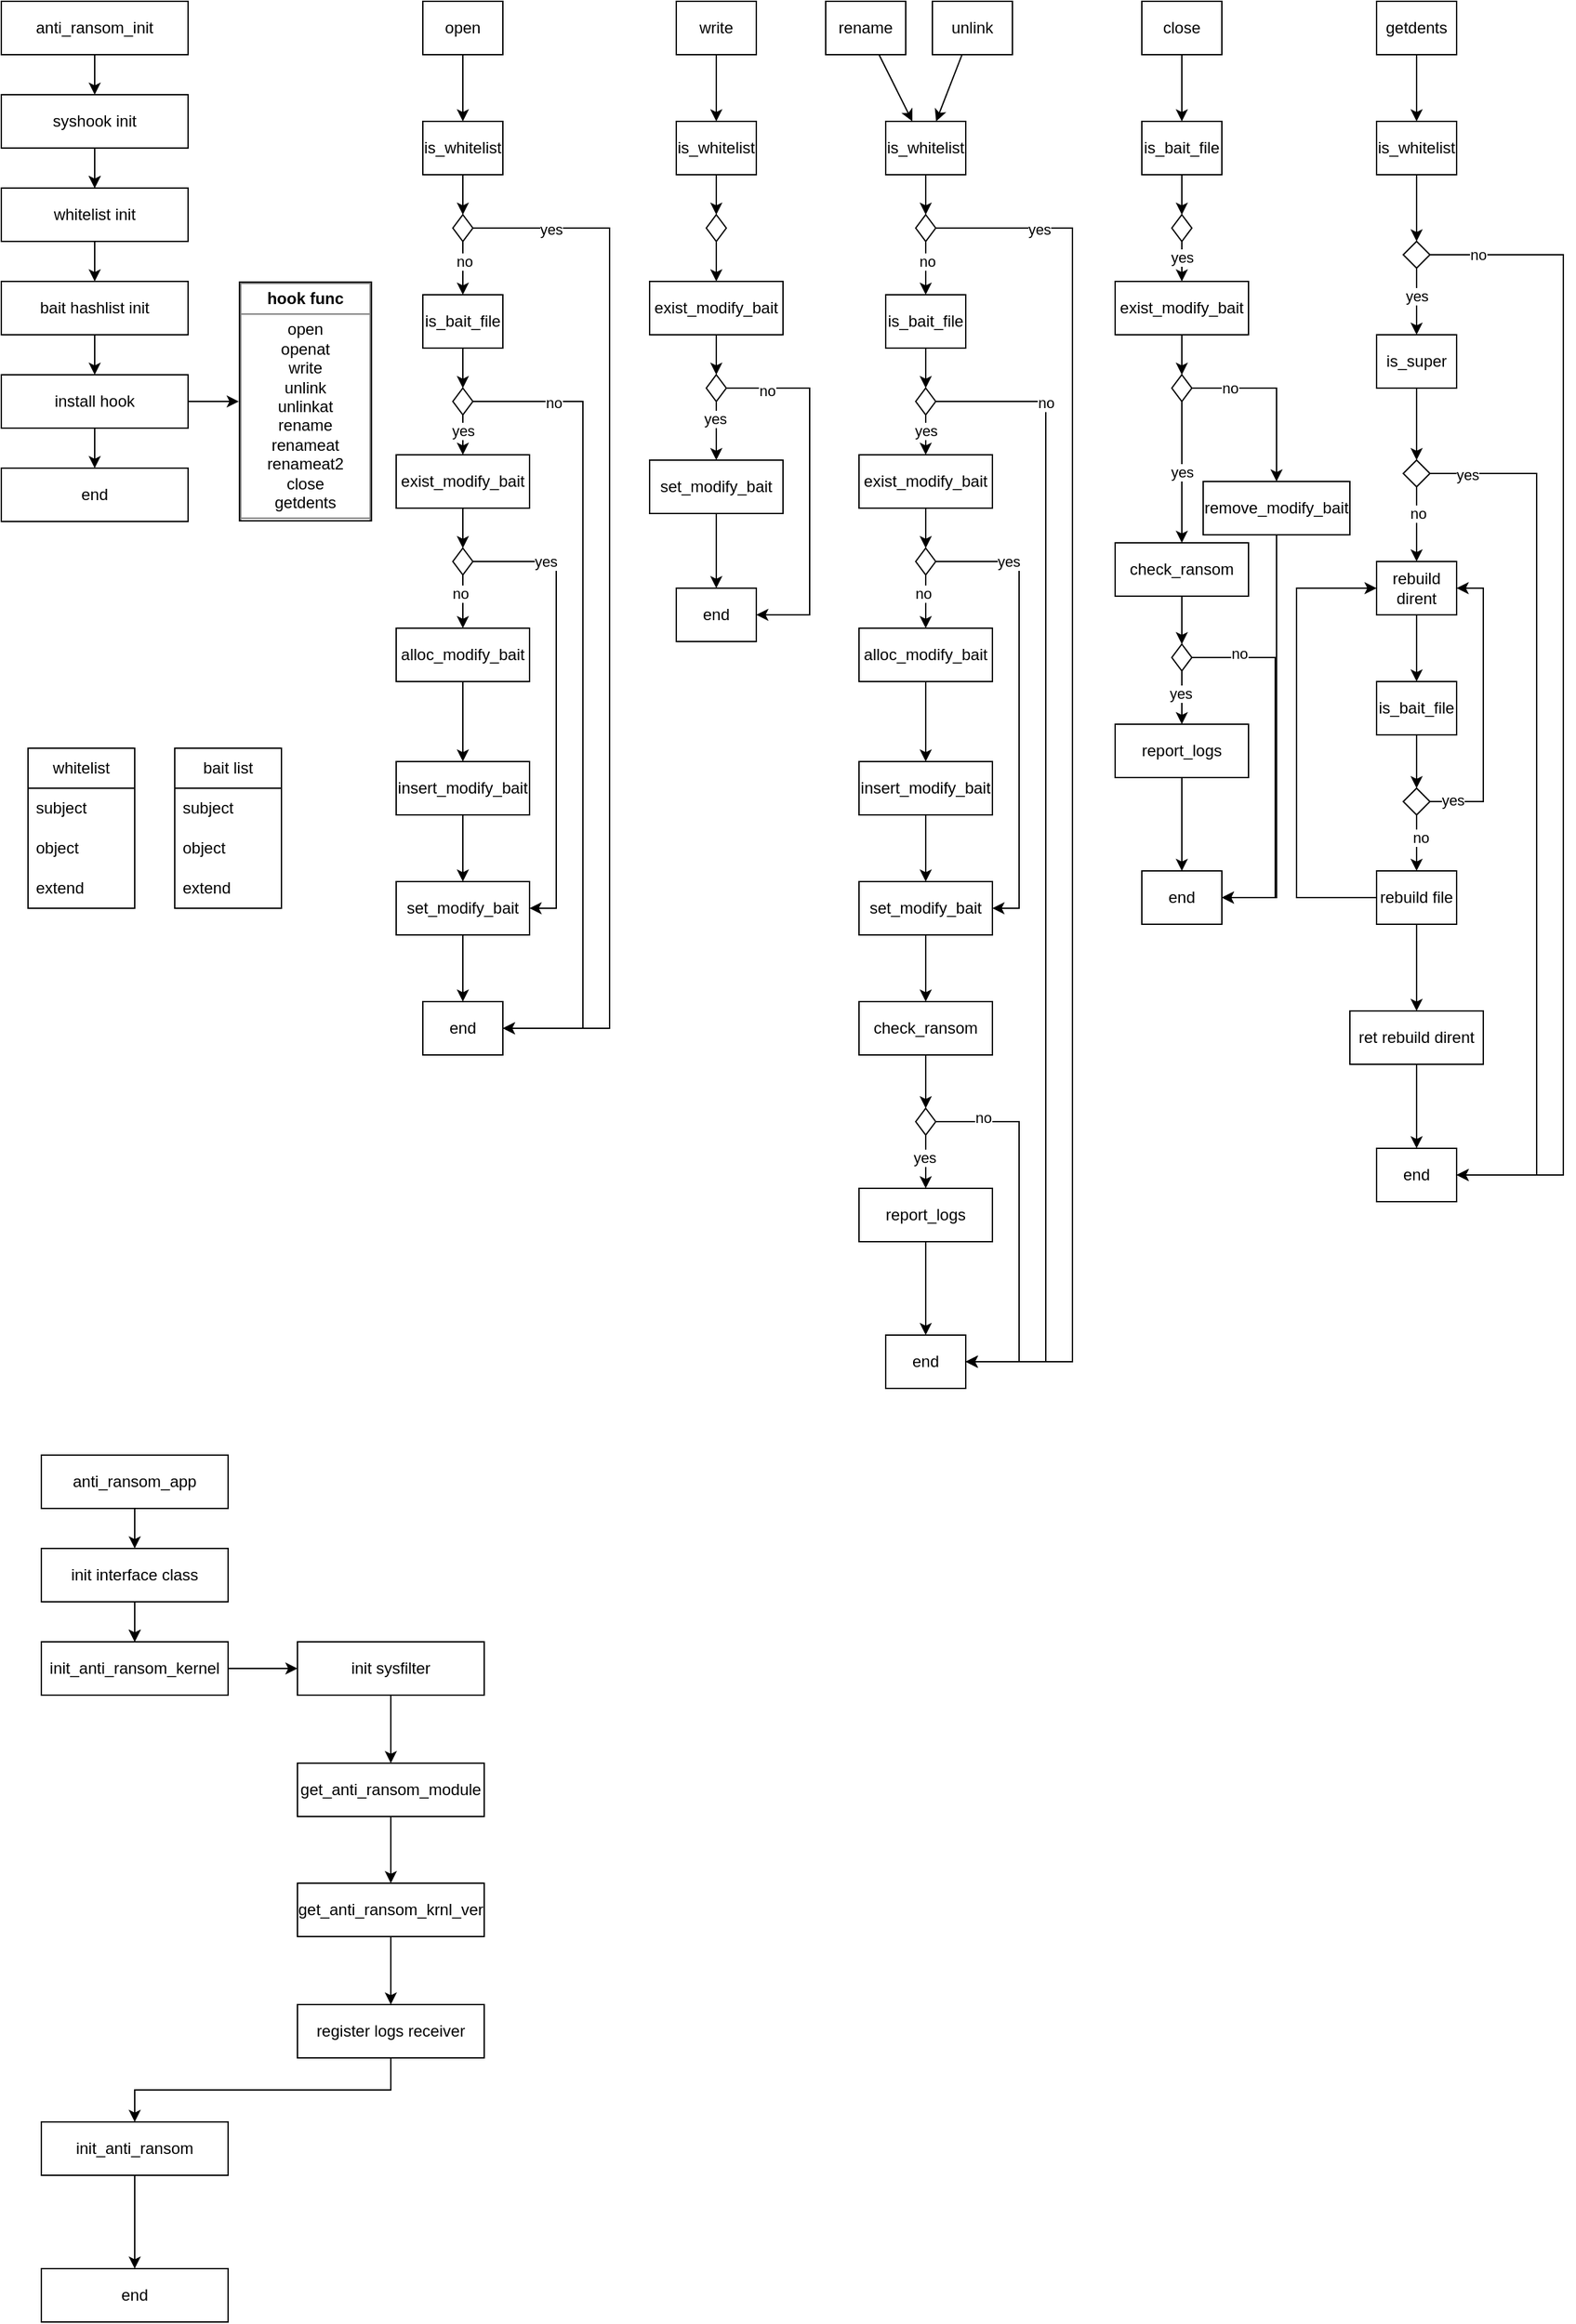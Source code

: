 <mxfile version="23.1.5" type="github">
  <diagram id="prtHgNgQTEPvFCAcTncT" name="Page-1">
    <mxGraphModel dx="640" dy="743" grid="1" gridSize="10" guides="1" tooltips="1" connect="1" arrows="1" fold="1" page="1" pageScale="1" pageWidth="1169" pageHeight="827" background="none" math="0" shadow="0">
      <root>
        <mxCell id="0" />
        <mxCell id="1" parent="0" />
        <mxCell id="Nv_zGMJmzMav14E17f1a-2" value="whitelist" style="swimlane;fontStyle=0;childLayout=stackLayout;horizontal=1;startSize=30;horizontalStack=0;resizeParent=1;resizeParentMax=0;resizeLast=0;collapsible=1;marginBottom=0;whiteSpace=wrap;html=1;" parent="1" vertex="1">
          <mxGeometry x="39" y="590" width="80" height="120" as="geometry" />
        </mxCell>
        <mxCell id="Nv_zGMJmzMav14E17f1a-3" value="subject" style="text;strokeColor=none;fillColor=none;align=left;verticalAlign=middle;spacingLeft=4;spacingRight=4;overflow=hidden;points=[[0,0.5],[1,0.5]];portConstraint=eastwest;rotatable=0;whiteSpace=wrap;html=1;" parent="Nv_zGMJmzMav14E17f1a-2" vertex="1">
          <mxGeometry y="30" width="80" height="30" as="geometry" />
        </mxCell>
        <mxCell id="Nv_zGMJmzMav14E17f1a-4" value="object" style="text;strokeColor=none;fillColor=none;align=left;verticalAlign=middle;spacingLeft=4;spacingRight=4;overflow=hidden;points=[[0,0.5],[1,0.5]];portConstraint=eastwest;rotatable=0;whiteSpace=wrap;html=1;" parent="Nv_zGMJmzMav14E17f1a-2" vertex="1">
          <mxGeometry y="60" width="80" height="30" as="geometry" />
        </mxCell>
        <mxCell id="Nv_zGMJmzMav14E17f1a-5" value="extend" style="text;strokeColor=none;fillColor=none;align=left;verticalAlign=middle;spacingLeft=4;spacingRight=4;overflow=hidden;points=[[0,0.5],[1,0.5]];portConstraint=eastwest;rotatable=0;whiteSpace=wrap;html=1;" parent="Nv_zGMJmzMav14E17f1a-2" vertex="1">
          <mxGeometry y="90" width="80" height="30" as="geometry" />
        </mxCell>
        <mxCell id="Nv_zGMJmzMav14E17f1a-29" value="" style="edgeStyle=orthogonalEdgeStyle;rounded=0;orthogonalLoop=1;jettySize=auto;html=1;" parent="1" source="Nv_zGMJmzMav14E17f1a-17" target="Nv_zGMJmzMav14E17f1a-18" edge="1">
          <mxGeometry relative="1" as="geometry" />
        </mxCell>
        <mxCell id="Nv_zGMJmzMav14E17f1a-6" value="anti_ransom_init" style="rounded=0;whiteSpace=wrap;html=1;" parent="1" vertex="1">
          <mxGeometry x="19" y="30" width="140" height="40" as="geometry" />
        </mxCell>
        <mxCell id="Nv_zGMJmzMav14E17f1a-16" value="" style="edgeStyle=orthogonalEdgeStyle;rounded=0;orthogonalLoop=1;jettySize=auto;html=1;exitX=0.5;exitY=1;exitDx=0;exitDy=0;" parent="1" source="Nv_zGMJmzMav14E17f1a-18" target="Nv_zGMJmzMav14E17f1a-15" edge="1">
          <mxGeometry relative="1" as="geometry">
            <mxPoint x="89" y="230" as="sourcePoint" />
            <mxPoint x="89" y="300" as="targetPoint" />
            <Array as="points" />
          </mxGeometry>
        </mxCell>
        <mxCell id="Nv_zGMJmzMav14E17f1a-25" value="" style="edgeStyle=orthogonalEdgeStyle;rounded=0;orthogonalLoop=1;jettySize=auto;html=1;" parent="1" source="Nv_zGMJmzMav14E17f1a-15" target="Nv_zGMJmzMav14E17f1a-24" edge="1">
          <mxGeometry relative="1" as="geometry" />
        </mxCell>
        <mxCell id="Nv_zGMJmzMav14E17f1a-15" value="bait hashlist init" style="rounded=0;whiteSpace=wrap;html=1;" parent="1" vertex="1">
          <mxGeometry x="19" y="240" width="140" height="40" as="geometry" />
        </mxCell>
        <mxCell id="Nv_zGMJmzMav14E17f1a-27" value="" style="edgeStyle=orthogonalEdgeStyle;rounded=0;orthogonalLoop=1;jettySize=auto;html=1;" parent="1" source="Nv_zGMJmzMav14E17f1a-17" target="Nv_zGMJmzMav14E17f1a-18" edge="1">
          <mxGeometry relative="1" as="geometry" />
        </mxCell>
        <mxCell id="Nv_zGMJmzMav14E17f1a-18" value="whitelist init" style="rounded=0;whiteSpace=wrap;html=1;" parent="1" vertex="1">
          <mxGeometry x="19" y="170" width="140" height="40" as="geometry" />
        </mxCell>
        <mxCell id="Nv_zGMJmzMav14E17f1a-19" value="end" style="rounded=0;whiteSpace=wrap;html=1;" parent="1" vertex="1">
          <mxGeometry x="19" y="380" width="140" height="40" as="geometry" />
        </mxCell>
        <mxCell id="Nv_zGMJmzMav14E17f1a-31" value="" style="edgeStyle=orthogonalEdgeStyle;rounded=0;orthogonalLoop=1;jettySize=auto;html=1;" parent="1" source="Nv_zGMJmzMav14E17f1a-24" target="Nv_zGMJmzMav14E17f1a-19" edge="1">
          <mxGeometry relative="1" as="geometry" />
        </mxCell>
        <mxCell id="Nv_zGMJmzMav14E17f1a-51" value="" style="edgeStyle=orthogonalEdgeStyle;rounded=0;orthogonalLoop=1;jettySize=auto;html=1;" parent="1" source="Nv_zGMJmzMav14E17f1a-24" target="Nv_zGMJmzMav14E17f1a-47" edge="1">
          <mxGeometry relative="1" as="geometry" />
        </mxCell>
        <mxCell id="Nv_zGMJmzMav14E17f1a-24" value="install hook" style="rounded=0;whiteSpace=wrap;html=1;" parent="1" vertex="1">
          <mxGeometry x="19" y="310" width="140" height="40" as="geometry" />
        </mxCell>
        <mxCell id="Nv_zGMJmzMav14E17f1a-30" value="" style="edgeStyle=orthogonalEdgeStyle;rounded=0;orthogonalLoop=1;jettySize=auto;html=1;" parent="1" source="Nv_zGMJmzMav14E17f1a-6" target="Nv_zGMJmzMav14E17f1a-17" edge="1">
          <mxGeometry relative="1" as="geometry">
            <mxPoint x="89" y="70" as="sourcePoint" />
            <mxPoint x="89" y="170" as="targetPoint" />
          </mxGeometry>
        </mxCell>
        <mxCell id="Nv_zGMJmzMav14E17f1a-17" value="syshook init" style="rounded=0;whiteSpace=wrap;html=1;" parent="1" vertex="1">
          <mxGeometry x="19" y="100" width="140" height="40" as="geometry" />
        </mxCell>
        <mxCell id="Nv_zGMJmzMav14E17f1a-47" value="&lt;table border=&quot;1&quot; width=&quot;100%&quot; height=&quot;100%&quot; cellpadding=&quot;4&quot; style=&quot;width:100%;height:100%;border-collapse:collapse;&quot;&gt;&lt;tbody&gt;&lt;tr&gt;&lt;th align=&quot;center&quot;&gt;&lt;b&gt;hook func&lt;/b&gt;&lt;/th&gt;&lt;/tr&gt;&lt;tr&gt;&lt;td align=&quot;center&quot;&gt;open&lt;br&gt;openat&lt;br&gt;write&lt;br&gt;unlink&lt;br&gt;unlinkat&lt;br&gt;rename&lt;br&gt;renameat&lt;br&gt;renameat2&lt;br&gt;close&lt;br&gt;getdents&lt;/td&gt;&lt;/tr&gt;&lt;tr&gt;&lt;td align=&quot;center&quot;&gt;&lt;br&gt;&lt;/td&gt;&lt;/tr&gt;&lt;/tbody&gt;&lt;/table&gt;" style="text;html=1;whiteSpace=wrap;strokeColor=none;fillColor=none;overflow=fill;labelBorderColor=default;" parent="1" vertex="1">
          <mxGeometry x="197" y="240" width="100" height="180" as="geometry" />
        </mxCell>
        <mxCell id="Nv_zGMJmzMav14E17f1a-54" value="bait list" style="swimlane;fontStyle=0;childLayout=stackLayout;horizontal=1;startSize=30;horizontalStack=0;resizeParent=1;resizeParentMax=0;resizeLast=0;collapsible=1;marginBottom=0;whiteSpace=wrap;html=1;" parent="1" vertex="1">
          <mxGeometry x="149" y="590" width="80" height="120" as="geometry" />
        </mxCell>
        <mxCell id="Nv_zGMJmzMav14E17f1a-55" value="subject" style="text;strokeColor=none;fillColor=none;align=left;verticalAlign=middle;spacingLeft=4;spacingRight=4;overflow=hidden;points=[[0,0.5],[1,0.5]];portConstraint=eastwest;rotatable=0;whiteSpace=wrap;html=1;" parent="Nv_zGMJmzMav14E17f1a-54" vertex="1">
          <mxGeometry y="30" width="80" height="30" as="geometry" />
        </mxCell>
        <mxCell id="Nv_zGMJmzMav14E17f1a-56" value="object" style="text;strokeColor=none;fillColor=none;align=left;verticalAlign=middle;spacingLeft=4;spacingRight=4;overflow=hidden;points=[[0,0.5],[1,0.5]];portConstraint=eastwest;rotatable=0;whiteSpace=wrap;html=1;" parent="Nv_zGMJmzMav14E17f1a-54" vertex="1">
          <mxGeometry y="60" width="80" height="30" as="geometry" />
        </mxCell>
        <mxCell id="Nv_zGMJmzMav14E17f1a-57" value="extend" style="text;strokeColor=none;fillColor=none;align=left;verticalAlign=middle;spacingLeft=4;spacingRight=4;overflow=hidden;points=[[0,0.5],[1,0.5]];portConstraint=eastwest;rotatable=0;whiteSpace=wrap;html=1;" parent="Nv_zGMJmzMav14E17f1a-54" vertex="1">
          <mxGeometry y="90" width="80" height="30" as="geometry" />
        </mxCell>
        <mxCell id="cdsVnlFEJzLSIqNLkMDZ-12" value="" style="rounded=0;orthogonalLoop=1;jettySize=auto;html=1;exitX=0.5;exitY=1;exitDx=0;exitDy=0;entryX=0.5;entryY=0;entryDx=0;entryDy=0;" edge="1" parent="1" source="Nv_zGMJmzMav14E17f1a-58" target="cdsVnlFEJzLSIqNLkMDZ-7">
          <mxGeometry relative="1" as="geometry">
            <mxPoint x="235" y="105" as="sourcePoint" />
            <mxPoint x="285" y="175" as="targetPoint" />
          </mxGeometry>
        </mxCell>
        <mxCell id="Nv_zGMJmzMav14E17f1a-58" value="open" style="rounded=0;whiteSpace=wrap;html=1;" parent="1" vertex="1">
          <mxGeometry x="335" y="30" width="60" height="40" as="geometry" />
        </mxCell>
        <mxCell id="cdsVnlFEJzLSIqNLkMDZ-95" value="" style="rounded=0;orthogonalLoop=1;jettySize=auto;html=1;" edge="1" parent="1" source="cdsVnlFEJzLSIqNLkMDZ-1" target="cdsVnlFEJzLSIqNLkMDZ-68">
          <mxGeometry relative="1" as="geometry" />
        </mxCell>
        <mxCell id="cdsVnlFEJzLSIqNLkMDZ-1" value="rename" style="rounded=0;whiteSpace=wrap;html=1;" vertex="1" parent="1">
          <mxGeometry x="637" y="30" width="60" height="40" as="geometry" />
        </mxCell>
        <mxCell id="cdsVnlFEJzLSIqNLkMDZ-96" value="" style="rounded=0;orthogonalLoop=1;jettySize=auto;html=1;" edge="1" parent="1" source="cdsVnlFEJzLSIqNLkMDZ-2" target="cdsVnlFEJzLSIqNLkMDZ-68">
          <mxGeometry relative="1" as="geometry" />
        </mxCell>
        <mxCell id="cdsVnlFEJzLSIqNLkMDZ-2" value="unlink" style="rounded=0;whiteSpace=wrap;html=1;" vertex="1" parent="1">
          <mxGeometry x="717" y="30" width="60" height="40" as="geometry" />
        </mxCell>
        <mxCell id="cdsVnlFEJzLSIqNLkMDZ-45" value="" style="edgeStyle=orthogonalEdgeStyle;rounded=0;orthogonalLoop=1;jettySize=auto;html=1;" edge="1" parent="1" source="cdsVnlFEJzLSIqNLkMDZ-3" target="cdsVnlFEJzLSIqNLkMDZ-44">
          <mxGeometry relative="1" as="geometry" />
        </mxCell>
        <mxCell id="cdsVnlFEJzLSIqNLkMDZ-3" value="write" style="rounded=0;whiteSpace=wrap;html=1;" vertex="1" parent="1">
          <mxGeometry x="525" y="30" width="60" height="40" as="geometry" />
        </mxCell>
        <mxCell id="cdsVnlFEJzLSIqNLkMDZ-139" value="" style="edgeStyle=orthogonalEdgeStyle;rounded=0;orthogonalLoop=1;jettySize=auto;html=1;" edge="1" parent="1" source="cdsVnlFEJzLSIqNLkMDZ-4" target="cdsVnlFEJzLSIqNLkMDZ-110">
          <mxGeometry relative="1" as="geometry" />
        </mxCell>
        <mxCell id="cdsVnlFEJzLSIqNLkMDZ-4" value="close" style="rounded=0;whiteSpace=wrap;html=1;" vertex="1" parent="1">
          <mxGeometry x="874" y="30" width="60" height="40" as="geometry" />
        </mxCell>
        <mxCell id="cdsVnlFEJzLSIqNLkMDZ-146" value="" style="edgeStyle=orthogonalEdgeStyle;rounded=0;orthogonalLoop=1;jettySize=auto;html=1;" edge="1" parent="1" source="cdsVnlFEJzLSIqNLkMDZ-5" target="cdsVnlFEJzLSIqNLkMDZ-145">
          <mxGeometry relative="1" as="geometry" />
        </mxCell>
        <mxCell id="cdsVnlFEJzLSIqNLkMDZ-5" value="getdents" style="rounded=0;whiteSpace=wrap;html=1;" vertex="1" parent="1">
          <mxGeometry x="1050" y="30" width="60" height="40" as="geometry" />
        </mxCell>
        <mxCell id="cdsVnlFEJzLSIqNLkMDZ-13" value="" style="edgeStyle=orthogonalEdgeStyle;rounded=0;orthogonalLoop=1;jettySize=auto;html=1;" edge="1" parent="1" source="cdsVnlFEJzLSIqNLkMDZ-7" target="cdsVnlFEJzLSIqNLkMDZ-8">
          <mxGeometry relative="1" as="geometry" />
        </mxCell>
        <mxCell id="cdsVnlFEJzLSIqNLkMDZ-7" value="is_whitelist" style="rounded=0;whiteSpace=wrap;html=1;" vertex="1" parent="1">
          <mxGeometry x="335" y="120" width="60" height="40" as="geometry" />
        </mxCell>
        <mxCell id="cdsVnlFEJzLSIqNLkMDZ-15" value="" style="edgeStyle=orthogonalEdgeStyle;rounded=0;orthogonalLoop=1;jettySize=auto;html=1;" edge="1" parent="1" source="cdsVnlFEJzLSIqNLkMDZ-8" target="cdsVnlFEJzLSIqNLkMDZ-14">
          <mxGeometry relative="1" as="geometry" />
        </mxCell>
        <mxCell id="cdsVnlFEJzLSIqNLkMDZ-16" value="no" style="edgeLabel;html=1;align=center;verticalAlign=middle;resizable=0;points=[];" vertex="1" connectable="0" parent="cdsVnlFEJzLSIqNLkMDZ-15">
          <mxGeometry x="-0.24" y="1" relative="1" as="geometry">
            <mxPoint as="offset" />
          </mxGeometry>
        </mxCell>
        <mxCell id="cdsVnlFEJzLSIqNLkMDZ-21" value="" style="edgeStyle=orthogonalEdgeStyle;rounded=0;orthogonalLoop=1;jettySize=auto;html=1;entryX=1;entryY=0.5;entryDx=0;entryDy=0;" edge="1" parent="1" target="cdsVnlFEJzLSIqNLkMDZ-19">
          <mxGeometry relative="1" as="geometry">
            <mxPoint x="372.5" y="200" as="sourcePoint" />
            <mxPoint x="392.5" y="610" as="targetPoint" />
            <Array as="points">
              <mxPoint x="475" y="200" />
              <mxPoint x="475" y="800" />
            </Array>
          </mxGeometry>
        </mxCell>
        <mxCell id="cdsVnlFEJzLSIqNLkMDZ-22" value="yes" style="edgeLabel;html=1;align=center;verticalAlign=middle;resizable=0;points=[];" vertex="1" connectable="0" parent="cdsVnlFEJzLSIqNLkMDZ-21">
          <mxGeometry x="-0.853" y="-1" relative="1" as="geometry">
            <mxPoint x="1" as="offset" />
          </mxGeometry>
        </mxCell>
        <mxCell id="cdsVnlFEJzLSIqNLkMDZ-8" value="" style="rhombus;whiteSpace=wrap;html=1;" vertex="1" parent="1">
          <mxGeometry x="357.5" y="190" width="15" height="20" as="geometry" />
        </mxCell>
        <mxCell id="cdsVnlFEJzLSIqNLkMDZ-24" value="" style="edgeStyle=orthogonalEdgeStyle;rounded=0;orthogonalLoop=1;jettySize=auto;html=1;" edge="1" parent="1" source="cdsVnlFEJzLSIqNLkMDZ-14" target="cdsVnlFEJzLSIqNLkMDZ-23">
          <mxGeometry relative="1" as="geometry" />
        </mxCell>
        <mxCell id="cdsVnlFEJzLSIqNLkMDZ-14" value="is_bait_file" style="rounded=0;whiteSpace=wrap;html=1;" vertex="1" parent="1">
          <mxGeometry x="335" y="250" width="60" height="40" as="geometry" />
        </mxCell>
        <mxCell id="cdsVnlFEJzLSIqNLkMDZ-30" value="" style="edgeStyle=orthogonalEdgeStyle;rounded=0;orthogonalLoop=1;jettySize=auto;html=1;" edge="1" parent="1" source="cdsVnlFEJzLSIqNLkMDZ-17" target="cdsVnlFEJzLSIqNLkMDZ-29">
          <mxGeometry relative="1" as="geometry" />
        </mxCell>
        <mxCell id="cdsVnlFEJzLSIqNLkMDZ-17" value="exist_modify_bait" style="rounded=0;whiteSpace=wrap;html=1;" vertex="1" parent="1">
          <mxGeometry x="315" y="370" width="100" height="40" as="geometry" />
        </mxCell>
        <mxCell id="cdsVnlFEJzLSIqNLkMDZ-37" value="" style="edgeStyle=orthogonalEdgeStyle;rounded=0;orthogonalLoop=1;jettySize=auto;html=1;" edge="1" parent="1" source="cdsVnlFEJzLSIqNLkMDZ-18" target="cdsVnlFEJzLSIqNLkMDZ-36">
          <mxGeometry relative="1" as="geometry" />
        </mxCell>
        <mxCell id="cdsVnlFEJzLSIqNLkMDZ-18" value="alloc_modify_bait" style="rounded=0;whiteSpace=wrap;html=1;" vertex="1" parent="1">
          <mxGeometry x="315" y="500" width="100" height="40" as="geometry" />
        </mxCell>
        <mxCell id="cdsVnlFEJzLSIqNLkMDZ-19" value="end" style="rounded=0;whiteSpace=wrap;html=1;" vertex="1" parent="1">
          <mxGeometry x="335" y="780" width="60" height="40" as="geometry" />
        </mxCell>
        <mxCell id="cdsVnlFEJzLSIqNLkMDZ-25" value="" style="edgeStyle=orthogonalEdgeStyle;rounded=0;orthogonalLoop=1;jettySize=auto;html=1;" edge="1" parent="1" source="cdsVnlFEJzLSIqNLkMDZ-23" target="cdsVnlFEJzLSIqNLkMDZ-17">
          <mxGeometry relative="1" as="geometry" />
        </mxCell>
        <mxCell id="cdsVnlFEJzLSIqNLkMDZ-26" value="yes" style="edgeLabel;html=1;align=center;verticalAlign=middle;resizable=0;points=[];" vertex="1" connectable="0" parent="cdsVnlFEJzLSIqNLkMDZ-25">
          <mxGeometry x="0.28" relative="1" as="geometry">
            <mxPoint as="offset" />
          </mxGeometry>
        </mxCell>
        <mxCell id="cdsVnlFEJzLSIqNLkMDZ-27" style="edgeStyle=orthogonalEdgeStyle;rounded=0;orthogonalLoop=1;jettySize=auto;html=1;entryX=1;entryY=0.5;entryDx=0;entryDy=0;" edge="1" parent="1" source="cdsVnlFEJzLSIqNLkMDZ-23" target="cdsVnlFEJzLSIqNLkMDZ-19">
          <mxGeometry relative="1" as="geometry">
            <mxPoint x="455" y="570" as="targetPoint" />
            <Array as="points">
              <mxPoint x="455" y="330" />
              <mxPoint x="455" y="800" />
            </Array>
          </mxGeometry>
        </mxCell>
        <mxCell id="cdsVnlFEJzLSIqNLkMDZ-28" value="no" style="edgeLabel;html=1;align=center;verticalAlign=middle;resizable=0;points=[];" vertex="1" connectable="0" parent="cdsVnlFEJzLSIqNLkMDZ-27">
          <mxGeometry x="-0.808" y="-1" relative="1" as="geometry">
            <mxPoint x="1" as="offset" />
          </mxGeometry>
        </mxCell>
        <mxCell id="cdsVnlFEJzLSIqNLkMDZ-23" value="" style="rhombus;whiteSpace=wrap;html=1;" vertex="1" parent="1">
          <mxGeometry x="357.5" y="320" width="15" height="20" as="geometry" />
        </mxCell>
        <mxCell id="cdsVnlFEJzLSIqNLkMDZ-31" value="" style="edgeStyle=orthogonalEdgeStyle;rounded=0;orthogonalLoop=1;jettySize=auto;html=1;" edge="1" parent="1" source="cdsVnlFEJzLSIqNLkMDZ-29" target="cdsVnlFEJzLSIqNLkMDZ-18">
          <mxGeometry relative="1" as="geometry" />
        </mxCell>
        <mxCell id="cdsVnlFEJzLSIqNLkMDZ-33" value="no" style="edgeLabel;html=1;align=center;verticalAlign=middle;resizable=0;points=[];" vertex="1" connectable="0" parent="cdsVnlFEJzLSIqNLkMDZ-31">
          <mxGeometry x="-0.3" y="-2" relative="1" as="geometry">
            <mxPoint as="offset" />
          </mxGeometry>
        </mxCell>
        <mxCell id="cdsVnlFEJzLSIqNLkMDZ-32" style="edgeStyle=orthogonalEdgeStyle;rounded=0;orthogonalLoop=1;jettySize=auto;html=1;entryX=1;entryY=0.5;entryDx=0;entryDy=0;exitX=1;exitY=0.5;exitDx=0;exitDy=0;" edge="1" parent="1" source="cdsVnlFEJzLSIqNLkMDZ-29" target="cdsVnlFEJzLSIqNLkMDZ-39">
          <mxGeometry relative="1" as="geometry">
            <mxPoint x="435" y="420" as="sourcePoint" />
            <mxPoint x="457.5" y="770" as="targetPoint" />
            <Array as="points">
              <mxPoint x="435" y="450" />
              <mxPoint x="435" y="710" />
            </Array>
          </mxGeometry>
        </mxCell>
        <mxCell id="cdsVnlFEJzLSIqNLkMDZ-35" value="yes" style="edgeLabel;html=1;align=center;verticalAlign=middle;resizable=0;points=[];" vertex="1" connectable="0" parent="cdsVnlFEJzLSIqNLkMDZ-32">
          <mxGeometry x="-0.681" relative="1" as="geometry">
            <mxPoint as="offset" />
          </mxGeometry>
        </mxCell>
        <mxCell id="cdsVnlFEJzLSIqNLkMDZ-29" value="" style="rhombus;whiteSpace=wrap;html=1;" vertex="1" parent="1">
          <mxGeometry x="357.5" y="440" width="15" height="20" as="geometry" />
        </mxCell>
        <mxCell id="cdsVnlFEJzLSIqNLkMDZ-40" value="" style="edgeStyle=orthogonalEdgeStyle;rounded=0;orthogonalLoop=1;jettySize=auto;html=1;" edge="1" parent="1" source="cdsVnlFEJzLSIqNLkMDZ-36" target="cdsVnlFEJzLSIqNLkMDZ-39">
          <mxGeometry relative="1" as="geometry" />
        </mxCell>
        <mxCell id="cdsVnlFEJzLSIqNLkMDZ-36" value="insert_modify_bait" style="rounded=0;whiteSpace=wrap;html=1;" vertex="1" parent="1">
          <mxGeometry x="315" y="600" width="100" height="40" as="geometry" />
        </mxCell>
        <mxCell id="cdsVnlFEJzLSIqNLkMDZ-41" value="" style="edgeStyle=orthogonalEdgeStyle;rounded=0;orthogonalLoop=1;jettySize=auto;html=1;" edge="1" parent="1" source="cdsVnlFEJzLSIqNLkMDZ-39" target="cdsVnlFEJzLSIqNLkMDZ-19">
          <mxGeometry relative="1" as="geometry" />
        </mxCell>
        <mxCell id="cdsVnlFEJzLSIqNLkMDZ-39" value="set_modify_bait" style="rounded=0;whiteSpace=wrap;html=1;" vertex="1" parent="1">
          <mxGeometry x="315" y="690" width="100" height="40" as="geometry" />
        </mxCell>
        <mxCell id="cdsVnlFEJzLSIqNLkMDZ-48" value="" style="edgeStyle=orthogonalEdgeStyle;rounded=0;orthogonalLoop=1;jettySize=auto;html=1;" edge="1" parent="1" source="cdsVnlFEJzLSIqNLkMDZ-44" target="cdsVnlFEJzLSIqNLkMDZ-46">
          <mxGeometry relative="1" as="geometry" />
        </mxCell>
        <mxCell id="cdsVnlFEJzLSIqNLkMDZ-44" value="is_whitelist" style="rounded=0;whiteSpace=wrap;html=1;" vertex="1" parent="1">
          <mxGeometry x="525" y="120" width="60" height="40" as="geometry" />
        </mxCell>
        <mxCell id="cdsVnlFEJzLSIqNLkMDZ-50" value="" style="edgeStyle=orthogonalEdgeStyle;rounded=0;orthogonalLoop=1;jettySize=auto;html=1;" edge="1" parent="1" source="cdsVnlFEJzLSIqNLkMDZ-46" target="cdsVnlFEJzLSIqNLkMDZ-49">
          <mxGeometry relative="1" as="geometry" />
        </mxCell>
        <mxCell id="cdsVnlFEJzLSIqNLkMDZ-46" value="" style="rhombus;whiteSpace=wrap;html=1;" vertex="1" parent="1">
          <mxGeometry x="547.5" y="190" width="15" height="20" as="geometry" />
        </mxCell>
        <mxCell id="cdsVnlFEJzLSIqNLkMDZ-54" value="" style="edgeStyle=orthogonalEdgeStyle;rounded=0;orthogonalLoop=1;jettySize=auto;html=1;" edge="1" parent="1" source="cdsVnlFEJzLSIqNLkMDZ-49" target="cdsVnlFEJzLSIqNLkMDZ-53">
          <mxGeometry relative="1" as="geometry" />
        </mxCell>
        <mxCell id="cdsVnlFEJzLSIqNLkMDZ-49" value="exist_modify_bait" style="rounded=0;whiteSpace=wrap;html=1;" vertex="1" parent="1">
          <mxGeometry x="505" y="240" width="100" height="40" as="geometry" />
        </mxCell>
        <mxCell id="cdsVnlFEJzLSIqNLkMDZ-64" value="" style="edgeStyle=orthogonalEdgeStyle;rounded=0;orthogonalLoop=1;jettySize=auto;html=1;" edge="1" parent="1" source="cdsVnlFEJzLSIqNLkMDZ-51" target="cdsVnlFEJzLSIqNLkMDZ-52">
          <mxGeometry relative="1" as="geometry" />
        </mxCell>
        <mxCell id="cdsVnlFEJzLSIqNLkMDZ-51" value="set_modify_bait" style="rounded=0;whiteSpace=wrap;html=1;" vertex="1" parent="1">
          <mxGeometry x="505" y="374" width="100" height="40" as="geometry" />
        </mxCell>
        <mxCell id="cdsVnlFEJzLSIqNLkMDZ-52" value="end" style="rounded=0;whiteSpace=wrap;html=1;" vertex="1" parent="1">
          <mxGeometry x="525" y="470" width="60" height="40" as="geometry" />
        </mxCell>
        <mxCell id="cdsVnlFEJzLSIqNLkMDZ-60" value="" style="edgeStyle=orthogonalEdgeStyle;rounded=0;orthogonalLoop=1;jettySize=auto;html=1;" edge="1" parent="1" source="cdsVnlFEJzLSIqNLkMDZ-53" target="cdsVnlFEJzLSIqNLkMDZ-51">
          <mxGeometry relative="1" as="geometry" />
        </mxCell>
        <mxCell id="cdsVnlFEJzLSIqNLkMDZ-61" value="yes" style="edgeLabel;html=1;align=center;verticalAlign=middle;resizable=0;points=[];" vertex="1" connectable="0" parent="cdsVnlFEJzLSIqNLkMDZ-60">
          <mxGeometry x="-0.409" y="-1" relative="1" as="geometry">
            <mxPoint as="offset" />
          </mxGeometry>
        </mxCell>
        <mxCell id="cdsVnlFEJzLSIqNLkMDZ-62" style="edgeStyle=orthogonalEdgeStyle;rounded=0;orthogonalLoop=1;jettySize=auto;html=1;entryX=1;entryY=0.5;entryDx=0;entryDy=0;" edge="1" parent="1" source="cdsVnlFEJzLSIqNLkMDZ-53" target="cdsVnlFEJzLSIqNLkMDZ-52">
          <mxGeometry relative="1" as="geometry">
            <Array as="points">
              <mxPoint x="625" y="320" />
              <mxPoint x="625" y="490" />
            </Array>
          </mxGeometry>
        </mxCell>
        <mxCell id="cdsVnlFEJzLSIqNLkMDZ-63" value="no" style="edgeLabel;html=1;align=center;verticalAlign=middle;resizable=0;points=[];" vertex="1" connectable="0" parent="cdsVnlFEJzLSIqNLkMDZ-62">
          <mxGeometry x="-0.776" y="-2" relative="1" as="geometry">
            <mxPoint as="offset" />
          </mxGeometry>
        </mxCell>
        <mxCell id="cdsVnlFEJzLSIqNLkMDZ-53" value="" style="rhombus;whiteSpace=wrap;html=1;" vertex="1" parent="1">
          <mxGeometry x="547.5" y="310" width="15" height="20" as="geometry" />
        </mxCell>
        <mxCell id="cdsVnlFEJzLSIqNLkMDZ-67" value="" style="edgeStyle=orthogonalEdgeStyle;rounded=0;orthogonalLoop=1;jettySize=auto;html=1;" edge="1" parent="1" source="cdsVnlFEJzLSIqNLkMDZ-68" target="cdsVnlFEJzLSIqNLkMDZ-73">
          <mxGeometry relative="1" as="geometry" />
        </mxCell>
        <mxCell id="cdsVnlFEJzLSIqNLkMDZ-68" value="is_whitelist" style="rounded=0;whiteSpace=wrap;html=1;" vertex="1" parent="1">
          <mxGeometry x="682" y="120" width="60" height="40" as="geometry" />
        </mxCell>
        <mxCell id="cdsVnlFEJzLSIqNLkMDZ-69" value="" style="edgeStyle=orthogonalEdgeStyle;rounded=0;orthogonalLoop=1;jettySize=auto;html=1;" edge="1" parent="1" source="cdsVnlFEJzLSIqNLkMDZ-73" target="cdsVnlFEJzLSIqNLkMDZ-75">
          <mxGeometry relative="1" as="geometry" />
        </mxCell>
        <mxCell id="cdsVnlFEJzLSIqNLkMDZ-70" value="no" style="edgeLabel;html=1;align=center;verticalAlign=middle;resizable=0;points=[];" vertex="1" connectable="0" parent="cdsVnlFEJzLSIqNLkMDZ-69">
          <mxGeometry x="-0.24" y="1" relative="1" as="geometry">
            <mxPoint as="offset" />
          </mxGeometry>
        </mxCell>
        <mxCell id="cdsVnlFEJzLSIqNLkMDZ-71" value="" style="edgeStyle=orthogonalEdgeStyle;rounded=0;orthogonalLoop=1;jettySize=auto;html=1;entryX=1;entryY=0.5;entryDx=0;entryDy=0;" edge="1" parent="1" target="cdsVnlFEJzLSIqNLkMDZ-80">
          <mxGeometry relative="1" as="geometry">
            <mxPoint x="719.5" y="200" as="sourcePoint" />
            <mxPoint x="739.5" y="610" as="targetPoint" />
            <Array as="points">
              <mxPoint x="822" y="200" />
              <mxPoint x="822" y="1050" />
            </Array>
          </mxGeometry>
        </mxCell>
        <mxCell id="cdsVnlFEJzLSIqNLkMDZ-72" value="yes" style="edgeLabel;html=1;align=center;verticalAlign=middle;resizable=0;points=[];" vertex="1" connectable="0" parent="cdsVnlFEJzLSIqNLkMDZ-71">
          <mxGeometry x="-0.853" y="-1" relative="1" as="geometry">
            <mxPoint x="1" as="offset" />
          </mxGeometry>
        </mxCell>
        <mxCell id="cdsVnlFEJzLSIqNLkMDZ-73" value="" style="rhombus;whiteSpace=wrap;html=1;" vertex="1" parent="1">
          <mxGeometry x="704.5" y="190" width="15" height="20" as="geometry" />
        </mxCell>
        <mxCell id="cdsVnlFEJzLSIqNLkMDZ-74" value="" style="edgeStyle=orthogonalEdgeStyle;rounded=0;orthogonalLoop=1;jettySize=auto;html=1;" edge="1" parent="1" source="cdsVnlFEJzLSIqNLkMDZ-75" target="cdsVnlFEJzLSIqNLkMDZ-85">
          <mxGeometry relative="1" as="geometry" />
        </mxCell>
        <mxCell id="cdsVnlFEJzLSIqNLkMDZ-75" value="is_bait_file" style="rounded=0;whiteSpace=wrap;html=1;" vertex="1" parent="1">
          <mxGeometry x="682" y="250" width="60" height="40" as="geometry" />
        </mxCell>
        <mxCell id="cdsVnlFEJzLSIqNLkMDZ-76" value="" style="edgeStyle=orthogonalEdgeStyle;rounded=0;orthogonalLoop=1;jettySize=auto;html=1;" edge="1" parent="1" source="cdsVnlFEJzLSIqNLkMDZ-77" target="cdsVnlFEJzLSIqNLkMDZ-90">
          <mxGeometry relative="1" as="geometry" />
        </mxCell>
        <mxCell id="cdsVnlFEJzLSIqNLkMDZ-77" value="exist_modify_bait" style="rounded=0;whiteSpace=wrap;html=1;" vertex="1" parent="1">
          <mxGeometry x="662" y="370" width="100" height="40" as="geometry" />
        </mxCell>
        <mxCell id="cdsVnlFEJzLSIqNLkMDZ-78" value="" style="edgeStyle=orthogonalEdgeStyle;rounded=0;orthogonalLoop=1;jettySize=auto;html=1;" edge="1" parent="1" source="cdsVnlFEJzLSIqNLkMDZ-79" target="cdsVnlFEJzLSIqNLkMDZ-92">
          <mxGeometry relative="1" as="geometry" />
        </mxCell>
        <mxCell id="cdsVnlFEJzLSIqNLkMDZ-79" value="alloc_modify_bait" style="rounded=0;whiteSpace=wrap;html=1;" vertex="1" parent="1">
          <mxGeometry x="662" y="500" width="100" height="40" as="geometry" />
        </mxCell>
        <mxCell id="cdsVnlFEJzLSIqNLkMDZ-80" value="end" style="rounded=0;whiteSpace=wrap;html=1;" vertex="1" parent="1">
          <mxGeometry x="682" y="1030" width="60" height="40" as="geometry" />
        </mxCell>
        <mxCell id="cdsVnlFEJzLSIqNLkMDZ-81" value="" style="edgeStyle=orthogonalEdgeStyle;rounded=0;orthogonalLoop=1;jettySize=auto;html=1;" edge="1" parent="1" source="cdsVnlFEJzLSIqNLkMDZ-85" target="cdsVnlFEJzLSIqNLkMDZ-77">
          <mxGeometry relative="1" as="geometry" />
        </mxCell>
        <mxCell id="cdsVnlFEJzLSIqNLkMDZ-82" value="yes" style="edgeLabel;html=1;align=center;verticalAlign=middle;resizable=0;points=[];" vertex="1" connectable="0" parent="cdsVnlFEJzLSIqNLkMDZ-81">
          <mxGeometry x="0.28" relative="1" as="geometry">
            <mxPoint as="offset" />
          </mxGeometry>
        </mxCell>
        <mxCell id="cdsVnlFEJzLSIqNLkMDZ-83" style="edgeStyle=orthogonalEdgeStyle;rounded=0;orthogonalLoop=1;jettySize=auto;html=1;entryX=1;entryY=0.5;entryDx=0;entryDy=0;" edge="1" parent="1" source="cdsVnlFEJzLSIqNLkMDZ-85" target="cdsVnlFEJzLSIqNLkMDZ-80">
          <mxGeometry relative="1" as="geometry">
            <mxPoint x="802" y="570" as="targetPoint" />
            <Array as="points">
              <mxPoint x="802" y="330" />
              <mxPoint x="802" y="1050" />
            </Array>
          </mxGeometry>
        </mxCell>
        <mxCell id="cdsVnlFEJzLSIqNLkMDZ-84" value="no" style="edgeLabel;html=1;align=center;verticalAlign=middle;resizable=0;points=[];" vertex="1" connectable="0" parent="cdsVnlFEJzLSIqNLkMDZ-83">
          <mxGeometry x="-0.808" y="-1" relative="1" as="geometry">
            <mxPoint x="1" as="offset" />
          </mxGeometry>
        </mxCell>
        <mxCell id="cdsVnlFEJzLSIqNLkMDZ-85" value="" style="rhombus;whiteSpace=wrap;html=1;" vertex="1" parent="1">
          <mxGeometry x="704.5" y="320" width="15" height="20" as="geometry" />
        </mxCell>
        <mxCell id="cdsVnlFEJzLSIqNLkMDZ-86" value="" style="edgeStyle=orthogonalEdgeStyle;rounded=0;orthogonalLoop=1;jettySize=auto;html=1;" edge="1" parent="1" source="cdsVnlFEJzLSIqNLkMDZ-90" target="cdsVnlFEJzLSIqNLkMDZ-79">
          <mxGeometry relative="1" as="geometry" />
        </mxCell>
        <mxCell id="cdsVnlFEJzLSIqNLkMDZ-87" value="no" style="edgeLabel;html=1;align=center;verticalAlign=middle;resizable=0;points=[];" vertex="1" connectable="0" parent="cdsVnlFEJzLSIqNLkMDZ-86">
          <mxGeometry x="-0.3" y="-2" relative="1" as="geometry">
            <mxPoint as="offset" />
          </mxGeometry>
        </mxCell>
        <mxCell id="cdsVnlFEJzLSIqNLkMDZ-88" style="edgeStyle=orthogonalEdgeStyle;rounded=0;orthogonalLoop=1;jettySize=auto;html=1;entryX=1;entryY=0.5;entryDx=0;entryDy=0;exitX=1;exitY=0.5;exitDx=0;exitDy=0;" edge="1" parent="1" source="cdsVnlFEJzLSIqNLkMDZ-90" target="cdsVnlFEJzLSIqNLkMDZ-94">
          <mxGeometry relative="1" as="geometry">
            <mxPoint x="782" y="420" as="sourcePoint" />
            <mxPoint x="804.5" y="770" as="targetPoint" />
            <Array as="points">
              <mxPoint x="782" y="450" />
              <mxPoint x="782" y="710" />
            </Array>
          </mxGeometry>
        </mxCell>
        <mxCell id="cdsVnlFEJzLSIqNLkMDZ-89" value="yes" style="edgeLabel;html=1;align=center;verticalAlign=middle;resizable=0;points=[];" vertex="1" connectable="0" parent="cdsVnlFEJzLSIqNLkMDZ-88">
          <mxGeometry x="-0.681" relative="1" as="geometry">
            <mxPoint as="offset" />
          </mxGeometry>
        </mxCell>
        <mxCell id="cdsVnlFEJzLSIqNLkMDZ-90" value="" style="rhombus;whiteSpace=wrap;html=1;" vertex="1" parent="1">
          <mxGeometry x="704.5" y="440" width="15" height="20" as="geometry" />
        </mxCell>
        <mxCell id="cdsVnlFEJzLSIqNLkMDZ-91" value="" style="edgeStyle=orthogonalEdgeStyle;rounded=0;orthogonalLoop=1;jettySize=auto;html=1;" edge="1" parent="1" source="cdsVnlFEJzLSIqNLkMDZ-92" target="cdsVnlFEJzLSIqNLkMDZ-94">
          <mxGeometry relative="1" as="geometry" />
        </mxCell>
        <mxCell id="cdsVnlFEJzLSIqNLkMDZ-92" value="insert_modify_bait" style="rounded=0;whiteSpace=wrap;html=1;" vertex="1" parent="1">
          <mxGeometry x="662" y="600" width="100" height="40" as="geometry" />
        </mxCell>
        <mxCell id="cdsVnlFEJzLSIqNLkMDZ-98" value="" style="edgeStyle=orthogonalEdgeStyle;rounded=0;orthogonalLoop=1;jettySize=auto;html=1;" edge="1" parent="1" source="cdsVnlFEJzLSIqNLkMDZ-94" target="cdsVnlFEJzLSIqNLkMDZ-97">
          <mxGeometry relative="1" as="geometry" />
        </mxCell>
        <mxCell id="cdsVnlFEJzLSIqNLkMDZ-94" value="set_modify_bait" style="rounded=0;whiteSpace=wrap;html=1;" vertex="1" parent="1">
          <mxGeometry x="662" y="690" width="100" height="40" as="geometry" />
        </mxCell>
        <mxCell id="cdsVnlFEJzLSIqNLkMDZ-102" value="" style="edgeStyle=orthogonalEdgeStyle;rounded=0;orthogonalLoop=1;jettySize=auto;html=1;" edge="1" parent="1" source="cdsVnlFEJzLSIqNLkMDZ-97" target="cdsVnlFEJzLSIqNLkMDZ-100">
          <mxGeometry relative="1" as="geometry" />
        </mxCell>
        <mxCell id="cdsVnlFEJzLSIqNLkMDZ-97" value="check_ransom" style="rounded=0;whiteSpace=wrap;html=1;" vertex="1" parent="1">
          <mxGeometry x="662" y="780" width="100" height="40" as="geometry" />
        </mxCell>
        <mxCell id="cdsVnlFEJzLSIqNLkMDZ-108" value="" style="edgeStyle=orthogonalEdgeStyle;rounded=0;orthogonalLoop=1;jettySize=auto;html=1;" edge="1" parent="1" source="cdsVnlFEJzLSIqNLkMDZ-99" target="cdsVnlFEJzLSIqNLkMDZ-80">
          <mxGeometry relative="1" as="geometry" />
        </mxCell>
        <mxCell id="cdsVnlFEJzLSIqNLkMDZ-99" value="report_logs" style="rounded=0;whiteSpace=wrap;html=1;" vertex="1" parent="1">
          <mxGeometry x="662" y="920" width="100" height="40" as="geometry" />
        </mxCell>
        <mxCell id="cdsVnlFEJzLSIqNLkMDZ-104" value="" style="edgeStyle=orthogonalEdgeStyle;rounded=0;orthogonalLoop=1;jettySize=auto;html=1;" edge="1" parent="1" source="cdsVnlFEJzLSIqNLkMDZ-100" target="cdsVnlFEJzLSIqNLkMDZ-99">
          <mxGeometry relative="1" as="geometry" />
        </mxCell>
        <mxCell id="cdsVnlFEJzLSIqNLkMDZ-105" value="yes" style="edgeLabel;html=1;align=center;verticalAlign=middle;resizable=0;points=[];" vertex="1" connectable="0" parent="cdsVnlFEJzLSIqNLkMDZ-104">
          <mxGeometry x="-0.15" y="-1" relative="1" as="geometry">
            <mxPoint as="offset" />
          </mxGeometry>
        </mxCell>
        <mxCell id="cdsVnlFEJzLSIqNLkMDZ-106" style="edgeStyle=orthogonalEdgeStyle;rounded=0;orthogonalLoop=1;jettySize=auto;html=1;entryX=1;entryY=0.5;entryDx=0;entryDy=0;" edge="1" parent="1" source="cdsVnlFEJzLSIqNLkMDZ-100" target="cdsVnlFEJzLSIqNLkMDZ-80">
          <mxGeometry relative="1" as="geometry">
            <Array as="points">
              <mxPoint x="782" y="870" />
              <mxPoint x="782" y="1050" />
            </Array>
          </mxGeometry>
        </mxCell>
        <mxCell id="cdsVnlFEJzLSIqNLkMDZ-107" value="no" style="edgeLabel;html=1;align=center;verticalAlign=middle;resizable=0;points=[];" vertex="1" connectable="0" parent="cdsVnlFEJzLSIqNLkMDZ-106">
          <mxGeometry x="-0.756" y="3" relative="1" as="geometry">
            <mxPoint x="1" as="offset" />
          </mxGeometry>
        </mxCell>
        <mxCell id="cdsVnlFEJzLSIqNLkMDZ-100" value="" style="rhombus;whiteSpace=wrap;html=1;" vertex="1" parent="1">
          <mxGeometry x="704.5" y="860" width="15" height="20" as="geometry" />
        </mxCell>
        <mxCell id="cdsVnlFEJzLSIqNLkMDZ-109" value="" style="edgeStyle=orthogonalEdgeStyle;rounded=0;orthogonalLoop=1;jettySize=auto;html=1;" edge="1" parent="1" source="cdsVnlFEJzLSIqNLkMDZ-110" target="cdsVnlFEJzLSIqNLkMDZ-120">
          <mxGeometry relative="1" as="geometry" />
        </mxCell>
        <mxCell id="cdsVnlFEJzLSIqNLkMDZ-110" value="is_bait_file" style="rounded=0;whiteSpace=wrap;html=1;" vertex="1" parent="1">
          <mxGeometry x="874" y="120" width="60" height="40" as="geometry" />
        </mxCell>
        <mxCell id="cdsVnlFEJzLSIqNLkMDZ-111" value="" style="edgeStyle=orthogonalEdgeStyle;rounded=0;orthogonalLoop=1;jettySize=auto;html=1;" edge="1" parent="1" source="cdsVnlFEJzLSIqNLkMDZ-112" target="cdsVnlFEJzLSIqNLkMDZ-125">
          <mxGeometry relative="1" as="geometry" />
        </mxCell>
        <mxCell id="cdsVnlFEJzLSIqNLkMDZ-112" value="exist_modify_bait" style="rounded=0;whiteSpace=wrap;html=1;" vertex="1" parent="1">
          <mxGeometry x="854" y="240" width="100" height="40" as="geometry" />
        </mxCell>
        <mxCell id="cdsVnlFEJzLSIqNLkMDZ-115" value="end" style="rounded=0;whiteSpace=wrap;html=1;" vertex="1" parent="1">
          <mxGeometry x="874" y="682" width="60" height="40" as="geometry" />
        </mxCell>
        <mxCell id="cdsVnlFEJzLSIqNLkMDZ-116" value="" style="edgeStyle=orthogonalEdgeStyle;rounded=0;orthogonalLoop=1;jettySize=auto;html=1;" edge="1" parent="1" source="cdsVnlFEJzLSIqNLkMDZ-120" target="cdsVnlFEJzLSIqNLkMDZ-112">
          <mxGeometry relative="1" as="geometry" />
        </mxCell>
        <mxCell id="cdsVnlFEJzLSIqNLkMDZ-117" value="yes" style="edgeLabel;html=1;align=center;verticalAlign=middle;resizable=0;points=[];" vertex="1" connectable="0" parent="cdsVnlFEJzLSIqNLkMDZ-116">
          <mxGeometry x="0.28" relative="1" as="geometry">
            <mxPoint as="offset" />
          </mxGeometry>
        </mxCell>
        <mxCell id="cdsVnlFEJzLSIqNLkMDZ-120" value="" style="rhombus;whiteSpace=wrap;html=1;" vertex="1" parent="1">
          <mxGeometry x="896.5" y="190" width="15" height="20" as="geometry" />
        </mxCell>
        <mxCell id="cdsVnlFEJzLSIqNLkMDZ-121" value="yes" style="edgeStyle=orthogonalEdgeStyle;rounded=0;orthogonalLoop=1;jettySize=auto;html=1;entryX=0.5;entryY=0;entryDx=0;entryDy=0;" edge="1" parent="1" source="cdsVnlFEJzLSIqNLkMDZ-125" target="cdsVnlFEJzLSIqNLkMDZ-131">
          <mxGeometry relative="1" as="geometry">
            <mxPoint x="904" y="370" as="targetPoint" />
          </mxGeometry>
        </mxCell>
        <mxCell id="cdsVnlFEJzLSIqNLkMDZ-142" style="edgeStyle=orthogonalEdgeStyle;rounded=0;orthogonalLoop=1;jettySize=auto;html=1;entryX=0.5;entryY=0;entryDx=0;entryDy=0;" edge="1" parent="1" source="cdsVnlFEJzLSIqNLkMDZ-125" target="cdsVnlFEJzLSIqNLkMDZ-140">
          <mxGeometry relative="1" as="geometry" />
        </mxCell>
        <mxCell id="cdsVnlFEJzLSIqNLkMDZ-144" value="no" style="edgeLabel;html=1;align=center;verticalAlign=middle;resizable=0;points=[];" vertex="1" connectable="0" parent="cdsVnlFEJzLSIqNLkMDZ-142">
          <mxGeometry x="-0.573" relative="1" as="geometry">
            <mxPoint as="offset" />
          </mxGeometry>
        </mxCell>
        <mxCell id="cdsVnlFEJzLSIqNLkMDZ-125" value="" style="rhombus;whiteSpace=wrap;html=1;" vertex="1" parent="1">
          <mxGeometry x="896.5" y="310" width="15" height="20" as="geometry" />
        </mxCell>
        <mxCell id="cdsVnlFEJzLSIqNLkMDZ-130" value="" style="edgeStyle=orthogonalEdgeStyle;rounded=0;orthogonalLoop=1;jettySize=auto;html=1;" edge="1" parent="1" source="cdsVnlFEJzLSIqNLkMDZ-131" target="cdsVnlFEJzLSIqNLkMDZ-138">
          <mxGeometry relative="1" as="geometry" />
        </mxCell>
        <mxCell id="cdsVnlFEJzLSIqNLkMDZ-131" value="check_ransom" style="rounded=0;whiteSpace=wrap;html=1;" vertex="1" parent="1">
          <mxGeometry x="854" y="436" width="100" height="40" as="geometry" />
        </mxCell>
        <mxCell id="cdsVnlFEJzLSIqNLkMDZ-132" value="" style="edgeStyle=orthogonalEdgeStyle;rounded=0;orthogonalLoop=1;jettySize=auto;html=1;" edge="1" parent="1" source="cdsVnlFEJzLSIqNLkMDZ-133" target="cdsVnlFEJzLSIqNLkMDZ-115">
          <mxGeometry relative="1" as="geometry" />
        </mxCell>
        <mxCell id="cdsVnlFEJzLSIqNLkMDZ-133" value="report_logs" style="rounded=0;whiteSpace=wrap;html=1;" vertex="1" parent="1">
          <mxGeometry x="854" y="572" width="100" height="40" as="geometry" />
        </mxCell>
        <mxCell id="cdsVnlFEJzLSIqNLkMDZ-134" value="" style="edgeStyle=orthogonalEdgeStyle;rounded=0;orthogonalLoop=1;jettySize=auto;html=1;" edge="1" parent="1" source="cdsVnlFEJzLSIqNLkMDZ-138" target="cdsVnlFEJzLSIqNLkMDZ-133">
          <mxGeometry relative="1" as="geometry" />
        </mxCell>
        <mxCell id="cdsVnlFEJzLSIqNLkMDZ-135" value="yes" style="edgeLabel;html=1;align=center;verticalAlign=middle;resizable=0;points=[];" vertex="1" connectable="0" parent="cdsVnlFEJzLSIqNLkMDZ-134">
          <mxGeometry x="-0.15" y="-1" relative="1" as="geometry">
            <mxPoint as="offset" />
          </mxGeometry>
        </mxCell>
        <mxCell id="cdsVnlFEJzLSIqNLkMDZ-136" style="edgeStyle=orthogonalEdgeStyle;rounded=0;orthogonalLoop=1;jettySize=auto;html=1;entryX=1;entryY=0.5;entryDx=0;entryDy=0;" edge="1" parent="1" source="cdsVnlFEJzLSIqNLkMDZ-138" target="cdsVnlFEJzLSIqNLkMDZ-115">
          <mxGeometry relative="1" as="geometry">
            <Array as="points">
              <mxPoint x="974" y="522" />
              <mxPoint x="974" y="702" />
            </Array>
          </mxGeometry>
        </mxCell>
        <mxCell id="cdsVnlFEJzLSIqNLkMDZ-137" value="no" style="edgeLabel;html=1;align=center;verticalAlign=middle;resizable=0;points=[];" vertex="1" connectable="0" parent="cdsVnlFEJzLSIqNLkMDZ-136">
          <mxGeometry x="-0.756" y="3" relative="1" as="geometry">
            <mxPoint x="1" as="offset" />
          </mxGeometry>
        </mxCell>
        <mxCell id="cdsVnlFEJzLSIqNLkMDZ-138" value="" style="rhombus;whiteSpace=wrap;html=1;" vertex="1" parent="1">
          <mxGeometry x="896.5" y="512" width="15" height="20" as="geometry" />
        </mxCell>
        <mxCell id="cdsVnlFEJzLSIqNLkMDZ-143" style="edgeStyle=orthogonalEdgeStyle;rounded=0;orthogonalLoop=1;jettySize=auto;html=1;entryX=1;entryY=0.5;entryDx=0;entryDy=0;" edge="1" parent="1" source="cdsVnlFEJzLSIqNLkMDZ-140" target="cdsVnlFEJzLSIqNLkMDZ-115">
          <mxGeometry relative="1" as="geometry" />
        </mxCell>
        <mxCell id="cdsVnlFEJzLSIqNLkMDZ-140" value="remove_modify_bait" style="rounded=0;whiteSpace=wrap;html=1;" vertex="1" parent="1">
          <mxGeometry x="920" y="390" width="110" height="40" as="geometry" />
        </mxCell>
        <mxCell id="cdsVnlFEJzLSIqNLkMDZ-148" value="" style="edgeStyle=orthogonalEdgeStyle;rounded=0;orthogonalLoop=1;jettySize=auto;html=1;" edge="1" parent="1" source="cdsVnlFEJzLSIqNLkMDZ-145" target="cdsVnlFEJzLSIqNLkMDZ-147">
          <mxGeometry relative="1" as="geometry" />
        </mxCell>
        <mxCell id="cdsVnlFEJzLSIqNLkMDZ-145" value="is_whitelist" style="rounded=0;whiteSpace=wrap;html=1;" vertex="1" parent="1">
          <mxGeometry x="1050" y="120" width="60" height="40" as="geometry" />
        </mxCell>
        <mxCell id="cdsVnlFEJzLSIqNLkMDZ-151" value="" style="edgeStyle=orthogonalEdgeStyle;rounded=0;orthogonalLoop=1;jettySize=auto;html=1;" edge="1" parent="1" source="cdsVnlFEJzLSIqNLkMDZ-147" target="cdsVnlFEJzLSIqNLkMDZ-150">
          <mxGeometry relative="1" as="geometry" />
        </mxCell>
        <mxCell id="cdsVnlFEJzLSIqNLkMDZ-153" value="yes" style="edgeLabel;html=1;align=center;verticalAlign=middle;resizable=0;points=[];" vertex="1" connectable="0" parent="cdsVnlFEJzLSIqNLkMDZ-151">
          <mxGeometry x="-0.16" relative="1" as="geometry">
            <mxPoint as="offset" />
          </mxGeometry>
        </mxCell>
        <mxCell id="cdsVnlFEJzLSIqNLkMDZ-172" style="edgeStyle=orthogonalEdgeStyle;rounded=0;orthogonalLoop=1;jettySize=auto;html=1;entryX=1;entryY=0.5;entryDx=0;entryDy=0;" edge="1" parent="1" source="cdsVnlFEJzLSIqNLkMDZ-147" target="cdsVnlFEJzLSIqNLkMDZ-170">
          <mxGeometry relative="1" as="geometry">
            <Array as="points">
              <mxPoint x="1190" y="220" />
              <mxPoint x="1190" y="910" />
            </Array>
          </mxGeometry>
        </mxCell>
        <mxCell id="cdsVnlFEJzLSIqNLkMDZ-173" value="no" style="edgeLabel;html=1;align=center;verticalAlign=middle;resizable=0;points=[];" vertex="1" connectable="0" parent="cdsVnlFEJzLSIqNLkMDZ-172">
          <mxGeometry x="-0.918" relative="1" as="geometry">
            <mxPoint as="offset" />
          </mxGeometry>
        </mxCell>
        <mxCell id="cdsVnlFEJzLSIqNLkMDZ-147" value="" style="rhombus;whiteSpace=wrap;html=1;rounded=0;" vertex="1" parent="1">
          <mxGeometry x="1070" y="210" width="20" height="20" as="geometry" />
        </mxCell>
        <mxCell id="cdsVnlFEJzLSIqNLkMDZ-157" value="" style="edgeStyle=orthogonalEdgeStyle;rounded=0;orthogonalLoop=1;jettySize=auto;html=1;" edge="1" parent="1" source="cdsVnlFEJzLSIqNLkMDZ-150" target="cdsVnlFEJzLSIqNLkMDZ-156">
          <mxGeometry relative="1" as="geometry" />
        </mxCell>
        <mxCell id="cdsVnlFEJzLSIqNLkMDZ-150" value="is_super" style="rounded=0;whiteSpace=wrap;html=1;" vertex="1" parent="1">
          <mxGeometry x="1050" y="280" width="60" height="40" as="geometry" />
        </mxCell>
        <mxCell id="cdsVnlFEJzLSIqNLkMDZ-171" value="" style="edgeStyle=orthogonalEdgeStyle;rounded=0;orthogonalLoop=1;jettySize=auto;html=1;" edge="1" parent="1" source="cdsVnlFEJzLSIqNLkMDZ-152" target="cdsVnlFEJzLSIqNLkMDZ-170">
          <mxGeometry relative="1" as="geometry" />
        </mxCell>
        <mxCell id="cdsVnlFEJzLSIqNLkMDZ-152" value="ret rebuild dirent" style="rounded=0;whiteSpace=wrap;html=1;" vertex="1" parent="1">
          <mxGeometry x="1030" y="787" width="100" height="40" as="geometry" />
        </mxCell>
        <mxCell id="cdsVnlFEJzLSIqNLkMDZ-159" value="" style="edgeStyle=orthogonalEdgeStyle;rounded=0;orthogonalLoop=1;jettySize=auto;html=1;" edge="1" parent="1" source="cdsVnlFEJzLSIqNLkMDZ-156" target="cdsVnlFEJzLSIqNLkMDZ-158">
          <mxGeometry relative="1" as="geometry" />
        </mxCell>
        <mxCell id="cdsVnlFEJzLSIqNLkMDZ-161" value="no" style="edgeLabel;html=1;align=center;verticalAlign=middle;resizable=0;points=[];" vertex="1" connectable="0" parent="cdsVnlFEJzLSIqNLkMDZ-159">
          <mxGeometry x="-0.286" y="1" relative="1" as="geometry">
            <mxPoint as="offset" />
          </mxGeometry>
        </mxCell>
        <mxCell id="cdsVnlFEJzLSIqNLkMDZ-174" style="edgeStyle=orthogonalEdgeStyle;rounded=0;orthogonalLoop=1;jettySize=auto;html=1;entryX=1;entryY=0.5;entryDx=0;entryDy=0;" edge="1" parent="1" source="cdsVnlFEJzLSIqNLkMDZ-156" target="cdsVnlFEJzLSIqNLkMDZ-170">
          <mxGeometry relative="1" as="geometry">
            <Array as="points">
              <mxPoint x="1170" y="384" />
              <mxPoint x="1170" y="910" />
            </Array>
          </mxGeometry>
        </mxCell>
        <mxCell id="cdsVnlFEJzLSIqNLkMDZ-175" value="yes" style="edgeLabel;html=1;align=center;verticalAlign=middle;resizable=0;points=[];" vertex="1" connectable="0" parent="cdsVnlFEJzLSIqNLkMDZ-174">
          <mxGeometry x="-0.917" y="-1" relative="1" as="geometry">
            <mxPoint as="offset" />
          </mxGeometry>
        </mxCell>
        <mxCell id="cdsVnlFEJzLSIqNLkMDZ-156" value="" style="rhombus;whiteSpace=wrap;html=1;rounded=0;" vertex="1" parent="1">
          <mxGeometry x="1070" y="374" width="20" height="20" as="geometry" />
        </mxCell>
        <mxCell id="cdsVnlFEJzLSIqNLkMDZ-163" value="" style="edgeStyle=orthogonalEdgeStyle;rounded=0;orthogonalLoop=1;jettySize=auto;html=1;" edge="1" parent="1" source="cdsVnlFEJzLSIqNLkMDZ-158" target="cdsVnlFEJzLSIqNLkMDZ-162">
          <mxGeometry relative="1" as="geometry" />
        </mxCell>
        <mxCell id="cdsVnlFEJzLSIqNLkMDZ-158" value="rebuild dirent" style="rounded=0;whiteSpace=wrap;html=1;" vertex="1" parent="1">
          <mxGeometry x="1050" y="450" width="60" height="40" as="geometry" />
        </mxCell>
        <mxCell id="cdsVnlFEJzLSIqNLkMDZ-165" value="" style="edgeStyle=orthogonalEdgeStyle;rounded=0;orthogonalLoop=1;jettySize=auto;html=1;" edge="1" parent="1" source="cdsVnlFEJzLSIqNLkMDZ-162" target="cdsVnlFEJzLSIqNLkMDZ-164">
          <mxGeometry relative="1" as="geometry" />
        </mxCell>
        <mxCell id="cdsVnlFEJzLSIqNLkMDZ-162" value="is_bait_file" style="rounded=0;whiteSpace=wrap;html=1;" vertex="1" parent="1">
          <mxGeometry x="1050" y="540" width="60" height="40" as="geometry" />
        </mxCell>
        <mxCell id="cdsVnlFEJzLSIqNLkMDZ-167" value="" style="edgeStyle=orthogonalEdgeStyle;rounded=0;orthogonalLoop=1;jettySize=auto;html=1;" edge="1" parent="1" source="cdsVnlFEJzLSIqNLkMDZ-164" target="cdsVnlFEJzLSIqNLkMDZ-166">
          <mxGeometry relative="1" as="geometry" />
        </mxCell>
        <mxCell id="cdsVnlFEJzLSIqNLkMDZ-168" value="no" style="edgeLabel;html=1;align=center;verticalAlign=middle;resizable=0;points=[];" vertex="1" connectable="0" parent="cdsVnlFEJzLSIqNLkMDZ-167">
          <mxGeometry x="-0.191" y="3" relative="1" as="geometry">
            <mxPoint as="offset" />
          </mxGeometry>
        </mxCell>
        <mxCell id="cdsVnlFEJzLSIqNLkMDZ-179" style="edgeStyle=orthogonalEdgeStyle;rounded=0;orthogonalLoop=1;jettySize=auto;html=1;entryX=1;entryY=0.5;entryDx=0;entryDy=0;" edge="1" parent="1" source="cdsVnlFEJzLSIqNLkMDZ-164" target="cdsVnlFEJzLSIqNLkMDZ-158">
          <mxGeometry relative="1" as="geometry">
            <Array as="points">
              <mxPoint x="1130" y="630" />
              <mxPoint x="1130" y="470" />
            </Array>
          </mxGeometry>
        </mxCell>
        <mxCell id="cdsVnlFEJzLSIqNLkMDZ-180" value="yes" style="edgeLabel;html=1;align=center;verticalAlign=middle;resizable=0;points=[];" vertex="1" connectable="0" parent="cdsVnlFEJzLSIqNLkMDZ-179">
          <mxGeometry x="-0.846" y="1" relative="1" as="geometry">
            <mxPoint as="offset" />
          </mxGeometry>
        </mxCell>
        <mxCell id="cdsVnlFEJzLSIqNLkMDZ-164" value="" style="rhombus;whiteSpace=wrap;html=1;rounded=0;" vertex="1" parent="1">
          <mxGeometry x="1070" y="620" width="20" height="20" as="geometry" />
        </mxCell>
        <mxCell id="cdsVnlFEJzLSIqNLkMDZ-169" value="" style="edgeStyle=orthogonalEdgeStyle;rounded=0;orthogonalLoop=1;jettySize=auto;html=1;" edge="1" parent="1" source="cdsVnlFEJzLSIqNLkMDZ-166" target="cdsVnlFEJzLSIqNLkMDZ-152">
          <mxGeometry relative="1" as="geometry" />
        </mxCell>
        <mxCell id="cdsVnlFEJzLSIqNLkMDZ-176" style="edgeStyle=orthogonalEdgeStyle;rounded=0;orthogonalLoop=1;jettySize=auto;html=1;entryX=0;entryY=0.5;entryDx=0;entryDy=0;" edge="1" parent="1" source="cdsVnlFEJzLSIqNLkMDZ-166" target="cdsVnlFEJzLSIqNLkMDZ-158">
          <mxGeometry relative="1" as="geometry">
            <Array as="points">
              <mxPoint x="990" y="702" />
              <mxPoint x="990" y="470" />
            </Array>
          </mxGeometry>
        </mxCell>
        <mxCell id="cdsVnlFEJzLSIqNLkMDZ-166" value="rebuild file" style="rounded=0;whiteSpace=wrap;html=1;" vertex="1" parent="1">
          <mxGeometry x="1050" y="682" width="60" height="40" as="geometry" />
        </mxCell>
        <mxCell id="cdsVnlFEJzLSIqNLkMDZ-170" value="end" style="rounded=0;whiteSpace=wrap;html=1;" vertex="1" parent="1">
          <mxGeometry x="1050" y="890" width="60" height="40" as="geometry" />
        </mxCell>
        <mxCell id="cdsVnlFEJzLSIqNLkMDZ-181" value="" style="edgeStyle=orthogonalEdgeStyle;rounded=0;orthogonalLoop=1;jettySize=auto;html=1;" edge="1" parent="1" source="cdsVnlFEJzLSIqNLkMDZ-192" target="cdsVnlFEJzLSIqNLkMDZ-187">
          <mxGeometry relative="1" as="geometry" />
        </mxCell>
        <mxCell id="cdsVnlFEJzLSIqNLkMDZ-182" value="anti_ransom_app" style="rounded=0;whiteSpace=wrap;html=1;" vertex="1" parent="1">
          <mxGeometry x="49" y="1120" width="140" height="40" as="geometry" />
        </mxCell>
        <mxCell id="cdsVnlFEJzLSIqNLkMDZ-184" value="" style="edgeStyle=orthogonalEdgeStyle;rounded=0;orthogonalLoop=1;jettySize=auto;html=1;entryX=0.5;entryY=0;entryDx=0;entryDy=0;" edge="1" parent="1" source="cdsVnlFEJzLSIqNLkMDZ-185" target="cdsVnlFEJzLSIqNLkMDZ-188">
          <mxGeometry relative="1" as="geometry">
            <mxPoint x="119" y="1690" as="targetPoint" />
          </mxGeometry>
        </mxCell>
        <mxCell id="cdsVnlFEJzLSIqNLkMDZ-185" value="init_anti_ransom" style="rounded=0;whiteSpace=wrap;html=1;" vertex="1" parent="1">
          <mxGeometry x="49" y="1620" width="140" height="40" as="geometry" />
        </mxCell>
        <mxCell id="cdsVnlFEJzLSIqNLkMDZ-186" value="" style="edgeStyle=orthogonalEdgeStyle;rounded=0;orthogonalLoop=1;jettySize=auto;html=1;" edge="1" parent="1" source="cdsVnlFEJzLSIqNLkMDZ-192" target="cdsVnlFEJzLSIqNLkMDZ-187">
          <mxGeometry relative="1" as="geometry" />
        </mxCell>
        <mxCell id="cdsVnlFEJzLSIqNLkMDZ-201" value="" style="edgeStyle=orthogonalEdgeStyle;rounded=0;orthogonalLoop=1;jettySize=auto;html=1;" edge="1" parent="1" source="cdsVnlFEJzLSIqNLkMDZ-187" target="cdsVnlFEJzLSIqNLkMDZ-193">
          <mxGeometry relative="1" as="geometry" />
        </mxCell>
        <mxCell id="cdsVnlFEJzLSIqNLkMDZ-187" value="init_anti_ransom_kernel" style="rounded=0;whiteSpace=wrap;html=1;" vertex="1" parent="1">
          <mxGeometry x="49" y="1260" width="140" height="40" as="geometry" />
        </mxCell>
        <mxCell id="cdsVnlFEJzLSIqNLkMDZ-188" value="end" style="rounded=0;whiteSpace=wrap;html=1;" vertex="1" parent="1">
          <mxGeometry x="49" y="1730" width="140" height="40" as="geometry" />
        </mxCell>
        <mxCell id="cdsVnlFEJzLSIqNLkMDZ-191" value="" style="edgeStyle=orthogonalEdgeStyle;rounded=0;orthogonalLoop=1;jettySize=auto;html=1;" edge="1" parent="1" source="cdsVnlFEJzLSIqNLkMDZ-182" target="cdsVnlFEJzLSIqNLkMDZ-192">
          <mxGeometry relative="1" as="geometry">
            <mxPoint x="119" y="1160" as="sourcePoint" />
            <mxPoint x="119" y="1260" as="targetPoint" />
          </mxGeometry>
        </mxCell>
        <mxCell id="cdsVnlFEJzLSIqNLkMDZ-192" value="init interface class" style="rounded=0;whiteSpace=wrap;html=1;" vertex="1" parent="1">
          <mxGeometry x="49" y="1190" width="140" height="40" as="geometry" />
        </mxCell>
        <mxCell id="cdsVnlFEJzLSIqNLkMDZ-196" value="" style="edgeStyle=orthogonalEdgeStyle;rounded=0;orthogonalLoop=1;jettySize=auto;html=1;" edge="1" parent="1" source="cdsVnlFEJzLSIqNLkMDZ-193" target="cdsVnlFEJzLSIqNLkMDZ-195">
          <mxGeometry relative="1" as="geometry" />
        </mxCell>
        <mxCell id="cdsVnlFEJzLSIqNLkMDZ-193" value="init sysfilter" style="rounded=0;whiteSpace=wrap;html=1;" vertex="1" parent="1">
          <mxGeometry x="241" y="1260" width="140" height="40" as="geometry" />
        </mxCell>
        <mxCell id="cdsVnlFEJzLSIqNLkMDZ-198" value="" style="edgeStyle=orthogonalEdgeStyle;rounded=0;orthogonalLoop=1;jettySize=auto;html=1;" edge="1" parent="1" source="cdsVnlFEJzLSIqNLkMDZ-195" target="cdsVnlFEJzLSIqNLkMDZ-197">
          <mxGeometry relative="1" as="geometry" />
        </mxCell>
        <mxCell id="cdsVnlFEJzLSIqNLkMDZ-195" value="get_anti_ransom_module" style="rounded=0;whiteSpace=wrap;html=1;" vertex="1" parent="1">
          <mxGeometry x="241" y="1351" width="140" height="40" as="geometry" />
        </mxCell>
        <mxCell id="cdsVnlFEJzLSIqNLkMDZ-200" value="" style="edgeStyle=orthogonalEdgeStyle;rounded=0;orthogonalLoop=1;jettySize=auto;html=1;" edge="1" parent="1" source="cdsVnlFEJzLSIqNLkMDZ-197" target="cdsVnlFEJzLSIqNLkMDZ-199">
          <mxGeometry relative="1" as="geometry" />
        </mxCell>
        <mxCell id="cdsVnlFEJzLSIqNLkMDZ-197" value="get_anti_ransom_krnl_ver" style="rounded=0;whiteSpace=wrap;html=1;" vertex="1" parent="1">
          <mxGeometry x="241" y="1441" width="140" height="40" as="geometry" />
        </mxCell>
        <mxCell id="cdsVnlFEJzLSIqNLkMDZ-202" style="edgeStyle=orthogonalEdgeStyle;rounded=0;orthogonalLoop=1;jettySize=auto;html=1;entryX=0.5;entryY=0;entryDx=0;entryDy=0;exitX=0.5;exitY=1;exitDx=0;exitDy=0;" edge="1" parent="1" source="cdsVnlFEJzLSIqNLkMDZ-199" target="cdsVnlFEJzLSIqNLkMDZ-185">
          <mxGeometry relative="1" as="geometry" />
        </mxCell>
        <mxCell id="cdsVnlFEJzLSIqNLkMDZ-199" value="register logs receiver" style="rounded=0;whiteSpace=wrap;html=1;" vertex="1" parent="1">
          <mxGeometry x="241" y="1532" width="140" height="40" as="geometry" />
        </mxCell>
      </root>
    </mxGraphModel>
  </diagram>
</mxfile>
